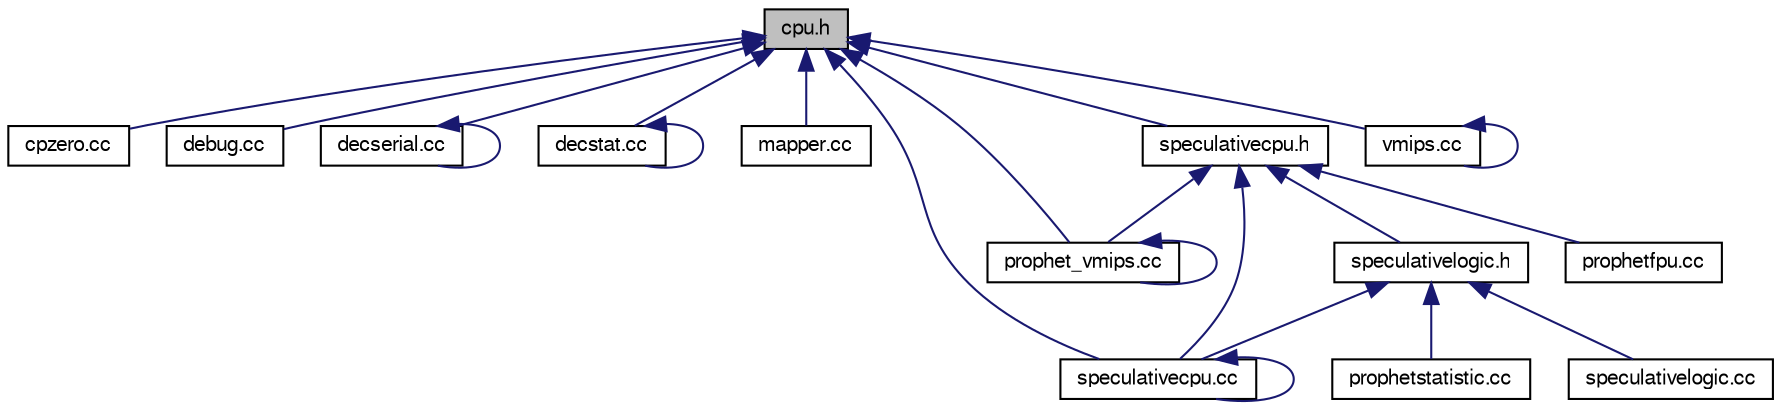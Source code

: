 digraph G
{
  edge [fontname="FreeSans",fontsize="10",labelfontname="FreeSans",labelfontsize="10"];
  node [fontname="FreeSans",fontsize="10",shape=record];
  Node1 [label="cpu.h",height=0.2,width=0.4,color="black", fillcolor="grey75", style="filled" fontcolor="black"];
  Node1 -> Node2 [dir=back,color="midnightblue",fontsize="10",style="solid"];
  Node2 [label="cpzero.cc",height=0.2,width=0.4,color="black", fillcolor="white", style="filled",URL="$cpzero_8cc.html"];
  Node1 -> Node3 [dir=back,color="midnightblue",fontsize="10",style="solid"];
  Node3 [label="debug.cc",height=0.2,width=0.4,color="black", fillcolor="white", style="filled",URL="$debug_8cc.html"];
  Node1 -> Node4 [dir=back,color="midnightblue",fontsize="10",style="solid"];
  Node4 [label="decserial.cc",height=0.2,width=0.4,color="black", fillcolor="white", style="filled",URL="$decserial_8cc.html"];
  Node4 -> Node4 [dir=back,color="midnightblue",fontsize="10",style="solid"];
  Node1 -> Node5 [dir=back,color="midnightblue",fontsize="10",style="solid"];
  Node5 [label="decstat.cc",height=0.2,width=0.4,color="black", fillcolor="white", style="filled",URL="$decstat_8cc.html"];
  Node5 -> Node5 [dir=back,color="midnightblue",fontsize="10",style="solid"];
  Node1 -> Node6 [dir=back,color="midnightblue",fontsize="10",style="solid"];
  Node6 [label="mapper.cc",height=0.2,width=0.4,color="black", fillcolor="white", style="filled",URL="$mapper_8cc.html"];
  Node1 -> Node7 [dir=back,color="midnightblue",fontsize="10",style="solid"];
  Node7 [label="prophet_vmips.cc",height=0.2,width=0.4,color="black", fillcolor="white", style="filled",URL="$prophet__vmips_8cc.html"];
  Node7 -> Node7 [dir=back,color="midnightblue",fontsize="10",style="solid"];
  Node1 -> Node8 [dir=back,color="midnightblue",fontsize="10",style="solid"];
  Node8 [label="speculativecpu.cc",height=0.2,width=0.4,color="black", fillcolor="white", style="filled",URL="$speculativecpu_8cc.html"];
  Node8 -> Node8 [dir=back,color="midnightblue",fontsize="10",style="solid"];
  Node1 -> Node9 [dir=back,color="midnightblue",fontsize="10",style="solid"];
  Node9 [label="speculativecpu.h",height=0.2,width=0.4,color="black", fillcolor="white", style="filled",URL="$speculativecpu_8h.html"];
  Node9 -> Node7 [dir=back,color="midnightblue",fontsize="10",style="solid"];
  Node9 -> Node10 [dir=back,color="midnightblue",fontsize="10",style="solid"];
  Node10 [label="prophetfpu.cc",height=0.2,width=0.4,color="black", fillcolor="white", style="filled",URL="$prophetfpu_8cc.html"];
  Node9 -> Node8 [dir=back,color="midnightblue",fontsize="10",style="solid"];
  Node9 -> Node11 [dir=back,color="midnightblue",fontsize="10",style="solid"];
  Node11 [label="speculativelogic.h",height=0.2,width=0.4,color="black", fillcolor="white", style="filled",URL="$speculativelogic_8h.html"];
  Node11 -> Node12 [dir=back,color="midnightblue",fontsize="10",style="solid"];
  Node12 [label="prophetstatistic.cc",height=0.2,width=0.4,color="black", fillcolor="white", style="filled",URL="$prophetstatistic_8cc.html"];
  Node11 -> Node8 [dir=back,color="midnightblue",fontsize="10",style="solid"];
  Node11 -> Node13 [dir=back,color="midnightblue",fontsize="10",style="solid"];
  Node13 [label="speculativelogic.cc",height=0.2,width=0.4,color="black", fillcolor="white", style="filled",URL="$speculativelogic_8cc.html"];
  Node1 -> Node14 [dir=back,color="midnightblue",fontsize="10",style="solid"];
  Node14 [label="vmips.cc",height=0.2,width=0.4,color="black", fillcolor="white", style="filled",URL="$vmips_8cc.html"];
  Node14 -> Node14 [dir=back,color="midnightblue",fontsize="10",style="solid"];
}
